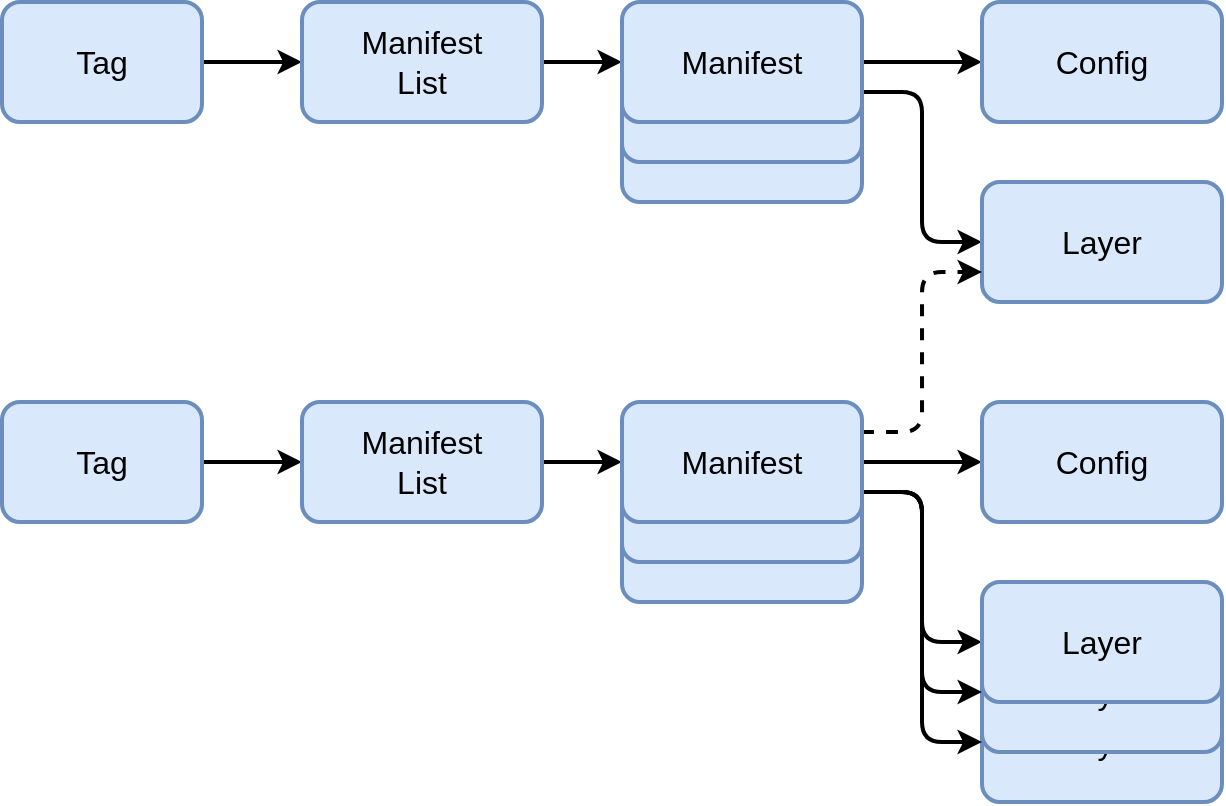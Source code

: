 <mxfile version="14.4.4" type="device"><diagram id="0XLL5F1eUYHxZ1skbKab" name="Page-1"><mxGraphModel dx="1408" dy="722" grid="1" gridSize="10" guides="1" tooltips="1" connect="1" arrows="1" fold="1" page="1" pageScale="1" pageWidth="1100" pageHeight="850" math="0" shadow="0"><root><mxCell id="0"/><mxCell id="1" parent="0"/><mxCell id="s4DzCe9tRZj1aF_Z3bv--38" value="Manifest" style="rounded=1;whiteSpace=wrap;html=1;strokeColor=#6c8ebf;strokeWidth=2;fillColor=#dae8fc;fontSize=16;" vertex="1" parent="1"><mxGeometry x="410" y="350" width="120" height="60" as="geometry"/></mxCell><mxCell id="s4DzCe9tRZj1aF_Z3bv--37" value="Manifest" style="rounded=1;whiteSpace=wrap;html=1;strokeColor=#6c8ebf;strokeWidth=2;fillColor=#dae8fc;fontSize=16;" vertex="1" parent="1"><mxGeometry x="410" y="330" width="120" height="60" as="geometry"/></mxCell><mxCell id="s4DzCe9tRZj1aF_Z3bv--36" value="Manifest" style="rounded=1;whiteSpace=wrap;html=1;strokeColor=#6c8ebf;strokeWidth=2;fillColor=#dae8fc;fontSize=16;" vertex="1" parent="1"><mxGeometry x="410" y="150" width="120" height="60" as="geometry"/></mxCell><mxCell id="s4DzCe9tRZj1aF_Z3bv--35" value="Manifest" style="rounded=1;whiteSpace=wrap;html=1;strokeColor=#6c8ebf;strokeWidth=2;fillColor=#dae8fc;fontSize=16;" vertex="1" parent="1"><mxGeometry x="410" y="130" width="120" height="60" as="geometry"/></mxCell><mxCell id="s4DzCe9tRZj1aF_Z3bv--26" value="Layer" style="rounded=1;whiteSpace=wrap;html=1;strokeColor=#6c8ebf;strokeWidth=2;fillColor=#dae8fc;fontSize=16;" vertex="1" parent="1"><mxGeometry x="590" y="450" width="120" height="60" as="geometry"/></mxCell><mxCell id="s4DzCe9tRZj1aF_Z3bv--25" value="Layer" style="rounded=1;whiteSpace=wrap;html=1;strokeColor=#6c8ebf;strokeWidth=2;fillColor=#dae8fc;fontSize=16;" vertex="1" parent="1"><mxGeometry x="590" y="425" width="120" height="60" as="geometry"/></mxCell><mxCell id="s4DzCe9tRZj1aF_Z3bv--8" style="edgeStyle=orthogonalEdgeStyle;rounded=1;orthogonalLoop=1;jettySize=auto;html=1;exitX=1;exitY=0.5;exitDx=0;exitDy=0;entryX=0;entryY=0.5;entryDx=0;entryDy=0;fontSize=16;strokeWidth=2;" edge="1" parent="1" source="s4DzCe9tRZj1aF_Z3bv--1" target="s4DzCe9tRZj1aF_Z3bv--2"><mxGeometry relative="1" as="geometry"/></mxCell><mxCell id="s4DzCe9tRZj1aF_Z3bv--1" value="Tag" style="rounded=1;whiteSpace=wrap;html=1;fontSize=16;strokeWidth=2;fillColor=#dae8fc;strokeColor=#6c8ebf;" vertex="1" parent="1"><mxGeometry x="100" y="110" width="100" height="60" as="geometry"/></mxCell><mxCell id="s4DzCe9tRZj1aF_Z3bv--9" style="edgeStyle=orthogonalEdgeStyle;rounded=1;orthogonalLoop=1;jettySize=auto;html=1;exitX=1;exitY=0.5;exitDx=0;exitDy=0;entryX=0;entryY=0.5;entryDx=0;entryDy=0;strokeWidth=2;fontSize=16;" edge="1" parent="1" source="s4DzCe9tRZj1aF_Z3bv--2" target="s4DzCe9tRZj1aF_Z3bv--3"><mxGeometry relative="1" as="geometry"/></mxCell><mxCell id="s4DzCe9tRZj1aF_Z3bv--2" value="&lt;div&gt;Manifest&lt;/div&gt;&lt;div&gt;List&lt;br&gt;&lt;/div&gt;" style="rounded=1;whiteSpace=wrap;html=1;strokeColor=#6c8ebf;strokeWidth=2;fillColor=#dae8fc;fontSize=16;" vertex="1" parent="1"><mxGeometry x="250" y="110" width="120" height="60" as="geometry"/></mxCell><mxCell id="s4DzCe9tRZj1aF_Z3bv--28" style="edgeStyle=orthogonalEdgeStyle;rounded=1;orthogonalLoop=1;jettySize=auto;html=1;exitX=1;exitY=0.5;exitDx=0;exitDy=0;entryX=0;entryY=0.5;entryDx=0;entryDy=0;strokeWidth=2;fontSize=16;" edge="1" parent="1" source="s4DzCe9tRZj1aF_Z3bv--3" target="s4DzCe9tRZj1aF_Z3bv--4"><mxGeometry relative="1" as="geometry"/></mxCell><mxCell id="s4DzCe9tRZj1aF_Z3bv--29" style="edgeStyle=orthogonalEdgeStyle;rounded=1;orthogonalLoop=1;jettySize=auto;html=1;exitX=1;exitY=0.75;exitDx=0;exitDy=0;entryX=0;entryY=0.5;entryDx=0;entryDy=0;strokeWidth=2;fontSize=16;" edge="1" parent="1" source="s4DzCe9tRZj1aF_Z3bv--3" target="s4DzCe9tRZj1aF_Z3bv--5"><mxGeometry relative="1" as="geometry"/></mxCell><mxCell id="s4DzCe9tRZj1aF_Z3bv--3" value="Manifest" style="rounded=1;whiteSpace=wrap;html=1;strokeColor=#6c8ebf;strokeWidth=2;fillColor=#dae8fc;fontSize=16;" vertex="1" parent="1"><mxGeometry x="410" y="110" width="120" height="60" as="geometry"/></mxCell><mxCell id="s4DzCe9tRZj1aF_Z3bv--4" value="Config" style="rounded=1;whiteSpace=wrap;html=1;strokeColor=#6c8ebf;strokeWidth=2;fillColor=#dae8fc;fontSize=16;" vertex="1" parent="1"><mxGeometry x="590" y="110" width="120" height="60" as="geometry"/></mxCell><mxCell id="s4DzCe9tRZj1aF_Z3bv--5" value="Layer" style="rounded=1;whiteSpace=wrap;html=1;strokeColor=#6c8ebf;strokeWidth=2;fillColor=#dae8fc;fontSize=16;" vertex="1" parent="1"><mxGeometry x="590" y="200" width="120" height="60" as="geometry"/></mxCell><mxCell id="s4DzCe9tRZj1aF_Z3bv--14" style="edgeStyle=orthogonalEdgeStyle;rounded=1;orthogonalLoop=1;jettySize=auto;html=1;exitX=1;exitY=0.5;exitDx=0;exitDy=0;entryX=0;entryY=0.5;entryDx=0;entryDy=0;fontSize=16;strokeWidth=2;" edge="1" parent="1" source="s4DzCe9tRZj1aF_Z3bv--15" target="s4DzCe9tRZj1aF_Z3bv--17"><mxGeometry relative="1" as="geometry"/></mxCell><mxCell id="s4DzCe9tRZj1aF_Z3bv--15" value="Tag" style="rounded=1;whiteSpace=wrap;html=1;fontSize=16;strokeWidth=2;fillColor=#dae8fc;strokeColor=#6c8ebf;" vertex="1" parent="1"><mxGeometry x="100" y="310" width="100" height="60" as="geometry"/></mxCell><mxCell id="s4DzCe9tRZj1aF_Z3bv--16" style="edgeStyle=orthogonalEdgeStyle;rounded=1;orthogonalLoop=1;jettySize=auto;html=1;exitX=1;exitY=0.5;exitDx=0;exitDy=0;entryX=0;entryY=0.5;entryDx=0;entryDy=0;strokeWidth=2;fontSize=16;" edge="1" parent="1" source="s4DzCe9tRZj1aF_Z3bv--17" target="s4DzCe9tRZj1aF_Z3bv--22"><mxGeometry relative="1" as="geometry"/></mxCell><mxCell id="s4DzCe9tRZj1aF_Z3bv--17" value="&lt;div&gt;Manifest&lt;/div&gt;&lt;div&gt;List&lt;br&gt;&lt;/div&gt;" style="rounded=1;whiteSpace=wrap;html=1;strokeColor=#6c8ebf;strokeWidth=2;fillColor=#dae8fc;fontSize=16;" vertex="1" parent="1"><mxGeometry x="250" y="310" width="120" height="60" as="geometry"/></mxCell><mxCell id="s4DzCe9tRZj1aF_Z3bv--30" style="edgeStyle=orthogonalEdgeStyle;rounded=1;orthogonalLoop=1;jettySize=auto;html=1;exitX=1;exitY=0.5;exitDx=0;exitDy=0;entryX=0;entryY=0.5;entryDx=0;entryDy=0;strokeWidth=2;fontSize=16;" edge="1" parent="1" source="s4DzCe9tRZj1aF_Z3bv--22" target="s4DzCe9tRZj1aF_Z3bv--23"><mxGeometry relative="1" as="geometry"/></mxCell><mxCell id="s4DzCe9tRZj1aF_Z3bv--31" style="edgeStyle=orthogonalEdgeStyle;rounded=1;orthogonalLoop=1;jettySize=auto;html=1;exitX=1;exitY=0.75;exitDx=0;exitDy=0;entryX=0;entryY=0.5;entryDx=0;entryDy=0;strokeWidth=2;fontSize=16;" edge="1" parent="1" source="s4DzCe9tRZj1aF_Z3bv--22" target="s4DzCe9tRZj1aF_Z3bv--24"><mxGeometry relative="1" as="geometry"/></mxCell><mxCell id="s4DzCe9tRZj1aF_Z3bv--32" style="edgeStyle=orthogonalEdgeStyle;rounded=1;orthogonalLoop=1;jettySize=auto;html=1;exitX=1;exitY=0.75;exitDx=0;exitDy=0;entryX=0;entryY=0.5;entryDx=0;entryDy=0;strokeWidth=2;fontSize=16;" edge="1" parent="1" source="s4DzCe9tRZj1aF_Z3bv--22" target="s4DzCe9tRZj1aF_Z3bv--25"><mxGeometry relative="1" as="geometry"/></mxCell><mxCell id="s4DzCe9tRZj1aF_Z3bv--33" style="edgeStyle=orthogonalEdgeStyle;rounded=1;orthogonalLoop=1;jettySize=auto;html=1;exitX=1;exitY=0.75;exitDx=0;exitDy=0;entryX=0;entryY=0.5;entryDx=0;entryDy=0;strokeWidth=2;fontSize=16;" edge="1" parent="1" source="s4DzCe9tRZj1aF_Z3bv--22" target="s4DzCe9tRZj1aF_Z3bv--26"><mxGeometry relative="1" as="geometry"/></mxCell><mxCell id="s4DzCe9tRZj1aF_Z3bv--34" style="edgeStyle=orthogonalEdgeStyle;rounded=1;orthogonalLoop=1;jettySize=auto;html=1;exitX=1;exitY=0.25;exitDx=0;exitDy=0;entryX=0;entryY=0.75;entryDx=0;entryDy=0;strokeWidth=2;fontSize=16;dashed=1;" edge="1" parent="1" source="s4DzCe9tRZj1aF_Z3bv--22" target="s4DzCe9tRZj1aF_Z3bv--5"><mxGeometry relative="1" as="geometry"/></mxCell><mxCell id="s4DzCe9tRZj1aF_Z3bv--22" value="Manifest" style="rounded=1;whiteSpace=wrap;html=1;strokeColor=#6c8ebf;strokeWidth=2;fillColor=#dae8fc;fontSize=16;" vertex="1" parent="1"><mxGeometry x="410" y="310" width="120" height="60" as="geometry"/></mxCell><mxCell id="s4DzCe9tRZj1aF_Z3bv--23" value="Config" style="rounded=1;whiteSpace=wrap;html=1;strokeColor=#6c8ebf;strokeWidth=2;fillColor=#dae8fc;fontSize=16;" vertex="1" parent="1"><mxGeometry x="590" y="310" width="120" height="60" as="geometry"/></mxCell><mxCell id="s4DzCe9tRZj1aF_Z3bv--24" value="Layer" style="rounded=1;whiteSpace=wrap;html=1;strokeColor=#6c8ebf;strokeWidth=2;fillColor=#dae8fc;fontSize=16;" vertex="1" parent="1"><mxGeometry x="590" y="400" width="120" height="60" as="geometry"/></mxCell></root></mxGraphModel></diagram></mxfile>